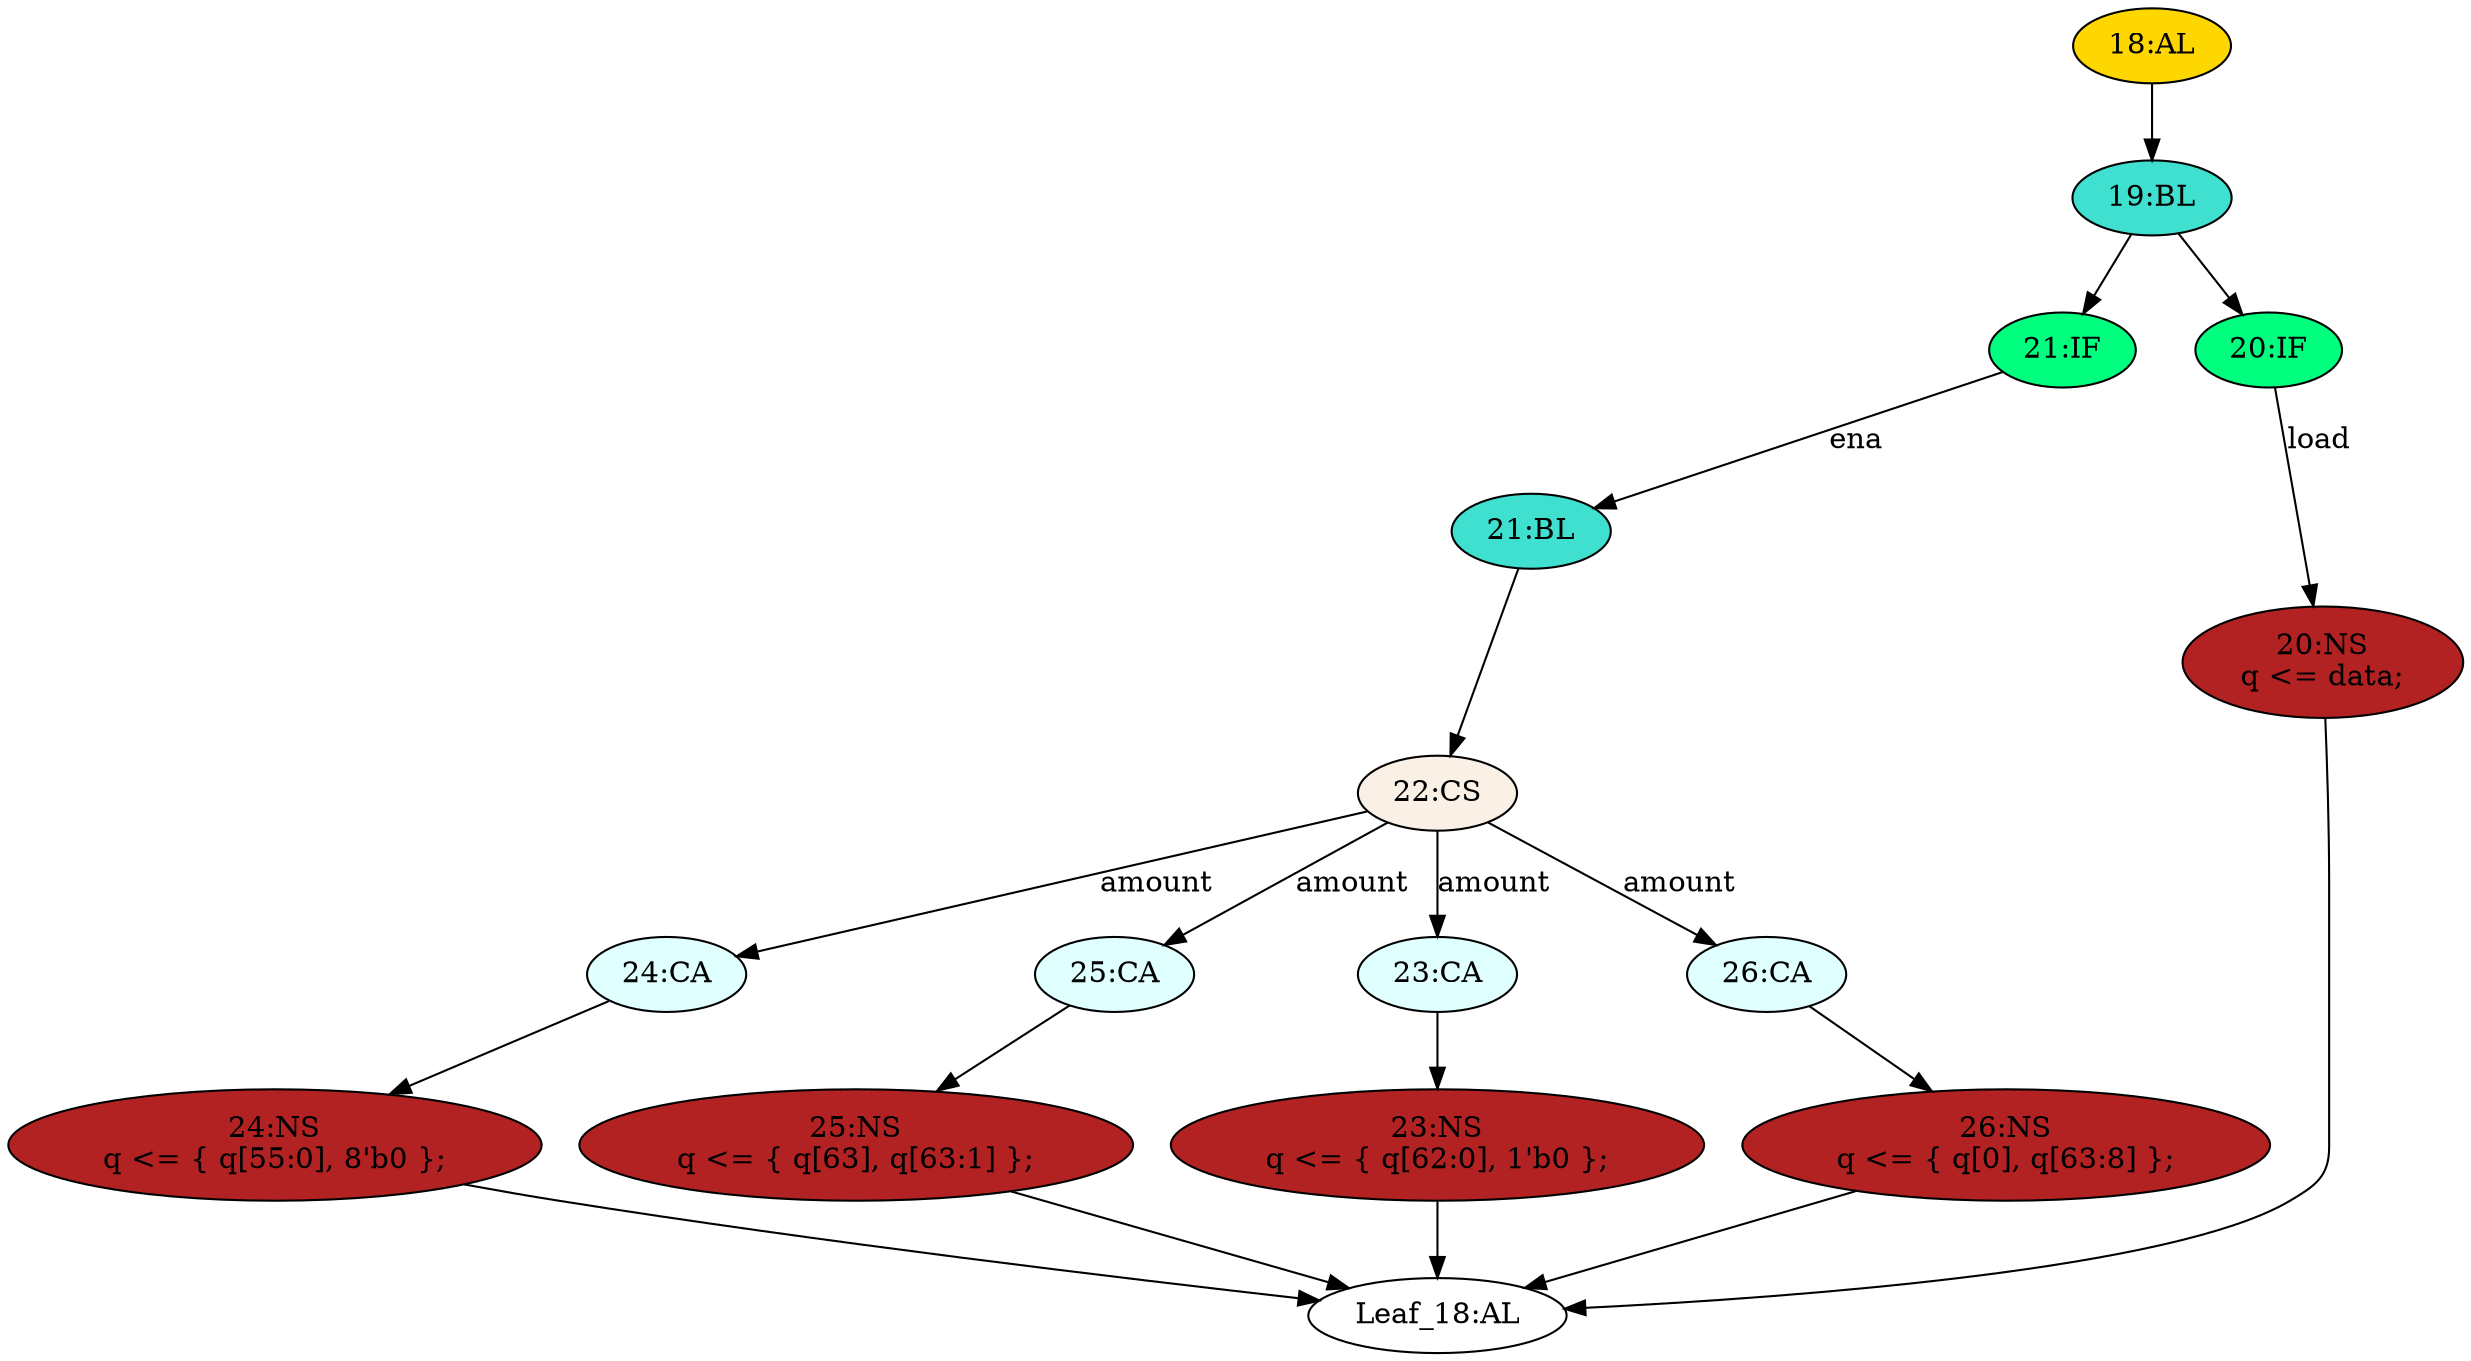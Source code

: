 strict digraph "" {
	node [label="\N"];
	"24:CA"	[ast="<pyverilog.vparser.ast.Case object at 0x7f119ceae150>",
		fillcolor=lightcyan,
		label="24:CA",
		statements="[]",
		style=filled,
		typ=Case];
	"24:NS"	[ast="<pyverilog.vparser.ast.NonblockingSubstitution object at 0x7f119ceae1d0>",
		fillcolor=firebrick,
		label="24:NS
q <= { q[55:0], 8'b0 };",
		statements="[<pyverilog.vparser.ast.NonblockingSubstitution object at 0x7f119ceae1d0>]",
		style=filled,
		typ=NonblockingSubstitution];
	"24:CA" -> "24:NS"	[cond="[]",
		lineno=None];
	"19:BL"	[ast="<pyverilog.vparser.ast.Block object at 0x7f119ceb8d50>",
		fillcolor=turquoise,
		label="19:BL",
		statements="[]",
		style=filled,
		typ=Block];
	"21:IF"	[ast="<pyverilog.vparser.ast.IfStatement object at 0x7f119ceb8fd0>",
		fillcolor=springgreen,
		label="21:IF",
		statements="[]",
		style=filled,
		typ=IfStatement];
	"19:BL" -> "21:IF"	[cond="[]",
		lineno=None];
	"20:IF"	[ast="<pyverilog.vparser.ast.IfStatement object at 0x7f119ceb8d90>",
		fillcolor=springgreen,
		label="20:IF",
		statements="[]",
		style=filled,
		typ=IfStatement];
	"19:BL" -> "20:IF"	[cond="[]",
		lineno=None];
	"21:BL"	[ast="<pyverilog.vparser.ast.Block object at 0x7f119ceae050>",
		fillcolor=turquoise,
		label="21:BL",
		statements="[]",
		style=filled,
		typ=Block];
	"22:CS"	[ast="<pyverilog.vparser.ast.CaseStatement object at 0x7f119ceae090>",
		fillcolor=linen,
		label="22:CS",
		statements="[]",
		style=filled,
		typ=CaseStatement];
	"21:BL" -> "22:CS"	[cond="[]",
		lineno=None];
	"23:NS"	[ast="<pyverilog.vparser.ast.NonblockingSubstitution object at 0x7f119ceb8a90>",
		fillcolor=firebrick,
		label="23:NS
q <= { q[62:0], 1'b0 };",
		statements="[<pyverilog.vparser.ast.NonblockingSubstitution object at 0x7f119ceb8a90>]",
		style=filled,
		typ=NonblockingSubstitution];
	"Leaf_18:AL"	[def_var="['q']",
		label="Leaf_18:AL"];
	"23:NS" -> "Leaf_18:AL"	[cond="[]",
		lineno=None];
	"25:CA"	[ast="<pyverilog.vparser.ast.Case object at 0x7f119ceae450>",
		fillcolor=lightcyan,
		label="25:CA",
		statements="[]",
		style=filled,
		typ=Case];
	"25:NS"	[ast="<pyverilog.vparser.ast.NonblockingSubstitution object at 0x7f119ceae4d0>",
		fillcolor=firebrick,
		label="25:NS
q <= { q[63], q[63:1] };",
		statements="[<pyverilog.vparser.ast.NonblockingSubstitution object at 0x7f119ceae4d0>]",
		style=filled,
		typ=NonblockingSubstitution];
	"25:CA" -> "25:NS"	[cond="[]",
		lineno=None];
	"21:IF" -> "21:BL"	[cond="['ena']",
		label=ena,
		lineno=21];
	"23:CA"	[ast="<pyverilog.vparser.ast.Case object at 0x7f119ceb8950>",
		fillcolor=lightcyan,
		label="23:CA",
		statements="[]",
		style=filled,
		typ=Case];
	"23:CA" -> "23:NS"	[cond="[]",
		lineno=None];
	"25:NS" -> "Leaf_18:AL"	[cond="[]",
		lineno=None];
	"20:NS"	[ast="<pyverilog.vparser.ast.NonblockingSubstitution object at 0x7f119ceb8e50>",
		fillcolor=firebrick,
		label="20:NS
q <= data;",
		statements="[<pyverilog.vparser.ast.NonblockingSubstitution object at 0x7f119ceb8e50>]",
		style=filled,
		typ=NonblockingSubstitution];
	"20:NS" -> "Leaf_18:AL"	[cond="[]",
		lineno=None];
	"22:CS" -> "24:CA"	[cond="['amount']",
		label=amount,
		lineno=22];
	"22:CS" -> "25:CA"	[cond="['amount']",
		label=amount,
		lineno=22];
	"22:CS" -> "23:CA"	[cond="['amount']",
		label=amount,
		lineno=22];
	"26:CA"	[ast="<pyverilog.vparser.ast.Case object at 0x7f119ceae810>",
		fillcolor=lightcyan,
		label="26:CA",
		statements="[]",
		style=filled,
		typ=Case];
	"22:CS" -> "26:CA"	[cond="['amount']",
		label=amount,
		lineno=22];
	"26:NS"	[ast="<pyverilog.vparser.ast.NonblockingSubstitution object at 0x7f119ceae890>",
		fillcolor=firebrick,
		label="26:NS
q <= { q[0], q[63:8] };",
		statements="[<pyverilog.vparser.ast.NonblockingSubstitution object at 0x7f119ceae890>]",
		style=filled,
		typ=NonblockingSubstitution];
	"26:NS" -> "Leaf_18:AL"	[cond="[]",
		lineno=None];
	"26:CA" -> "26:NS"	[cond="[]",
		lineno=None];
	"24:NS" -> "Leaf_18:AL"	[cond="[]",
		lineno=None];
	"18:AL"	[ast="<pyverilog.vparser.ast.Always object at 0x7f119ceaecd0>",
		clk_sens=True,
		fillcolor=gold,
		label="18:AL",
		sens="['clk']",
		statements="[]",
		style=filled,
		typ=Always,
		use_var="['q', 'ena', 'amount', 'data', 'load']"];
	"18:AL" -> "19:BL"	[cond="[]",
		lineno=None];
	"20:IF" -> "20:NS"	[cond="['load']",
		label=load,
		lineno=20];
}
